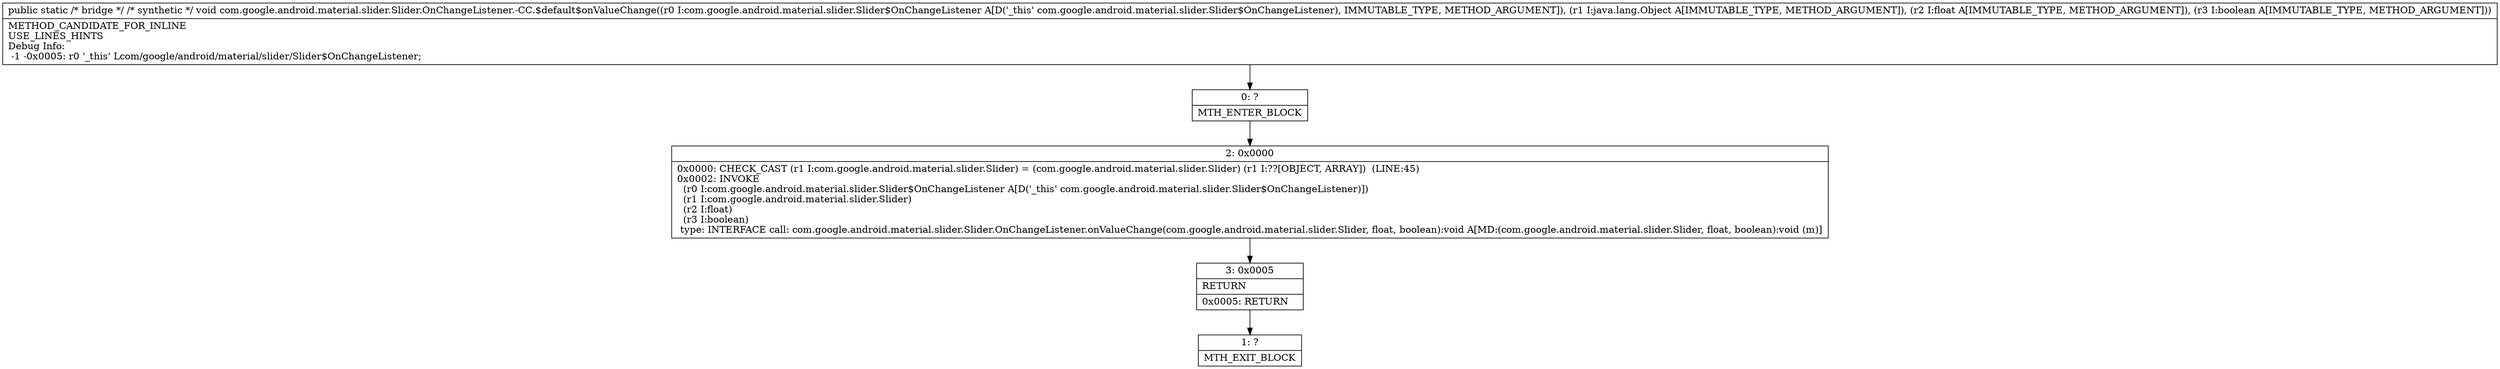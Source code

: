 digraph "CFG forcom.google.android.material.slider.Slider.OnChangeListener.\-CC.$default$onValueChange(Lcom\/google\/android\/material\/slider\/Slider$OnChangeListener;Ljava\/lang\/Object;FZ)V" {
Node_0 [shape=record,label="{0\:\ ?|MTH_ENTER_BLOCK\l}"];
Node_2 [shape=record,label="{2\:\ 0x0000|0x0000: CHECK_CAST (r1 I:com.google.android.material.slider.Slider) = (com.google.android.material.slider.Slider) (r1 I:??[OBJECT, ARRAY])  (LINE:45)\l0x0002: INVOKE  \l  (r0 I:com.google.android.material.slider.Slider$OnChangeListener A[D('_this' com.google.android.material.slider.Slider$OnChangeListener)])\l  (r1 I:com.google.android.material.slider.Slider)\l  (r2 I:float)\l  (r3 I:boolean)\l type: INTERFACE call: com.google.android.material.slider.Slider.OnChangeListener.onValueChange(com.google.android.material.slider.Slider, float, boolean):void A[MD:(com.google.android.material.slider.Slider, float, boolean):void (m)]\l}"];
Node_3 [shape=record,label="{3\:\ 0x0005|RETURN\l|0x0005: RETURN   \l}"];
Node_1 [shape=record,label="{1\:\ ?|MTH_EXIT_BLOCK\l}"];
MethodNode[shape=record,label="{public static \/* bridge *\/ \/* synthetic *\/ void com.google.android.material.slider.Slider.OnChangeListener.\-CC.$default$onValueChange((r0 I:com.google.android.material.slider.Slider$OnChangeListener A[D('_this' com.google.android.material.slider.Slider$OnChangeListener), IMMUTABLE_TYPE, METHOD_ARGUMENT]), (r1 I:java.lang.Object A[IMMUTABLE_TYPE, METHOD_ARGUMENT]), (r2 I:float A[IMMUTABLE_TYPE, METHOD_ARGUMENT]), (r3 I:boolean A[IMMUTABLE_TYPE, METHOD_ARGUMENT]))  | METHOD_CANDIDATE_FOR_INLINE\lUSE_LINES_HINTS\lDebug Info:\l  \-1 \-0x0005: r0 '_this' Lcom\/google\/android\/material\/slider\/Slider$OnChangeListener;\l}"];
MethodNode -> Node_0;Node_0 -> Node_2;
Node_2 -> Node_3;
Node_3 -> Node_1;
}

